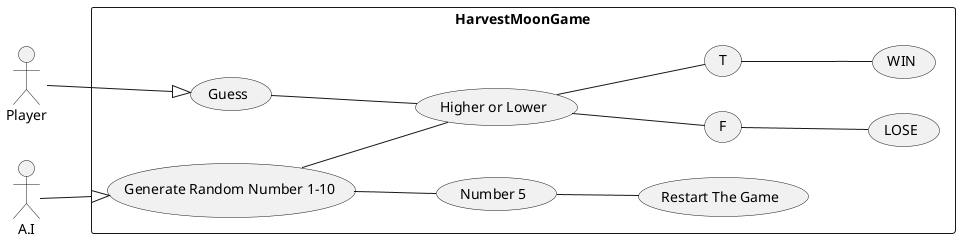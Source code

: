 @startuml


left to right direction
skinparam packageStyle rectangle
actor Player
actor A.I


rectangle HarvestMoonGame {
A.I --|> (Generate Random Number 1-10)
Player --|> (Guess)
(Generate Random Number 1-10) -- (Number 5)
(Number 5) -- (Restart The Game)
(Guess) -- (Higher or Lower)
(Generate Random Number 1-10) -- (Higher or Lower)
(Higher or Lower) --(T)
(Higher or Lower) --(F)
(F) -- (LOSE)
(T) -- (WIN)


}
@enduml